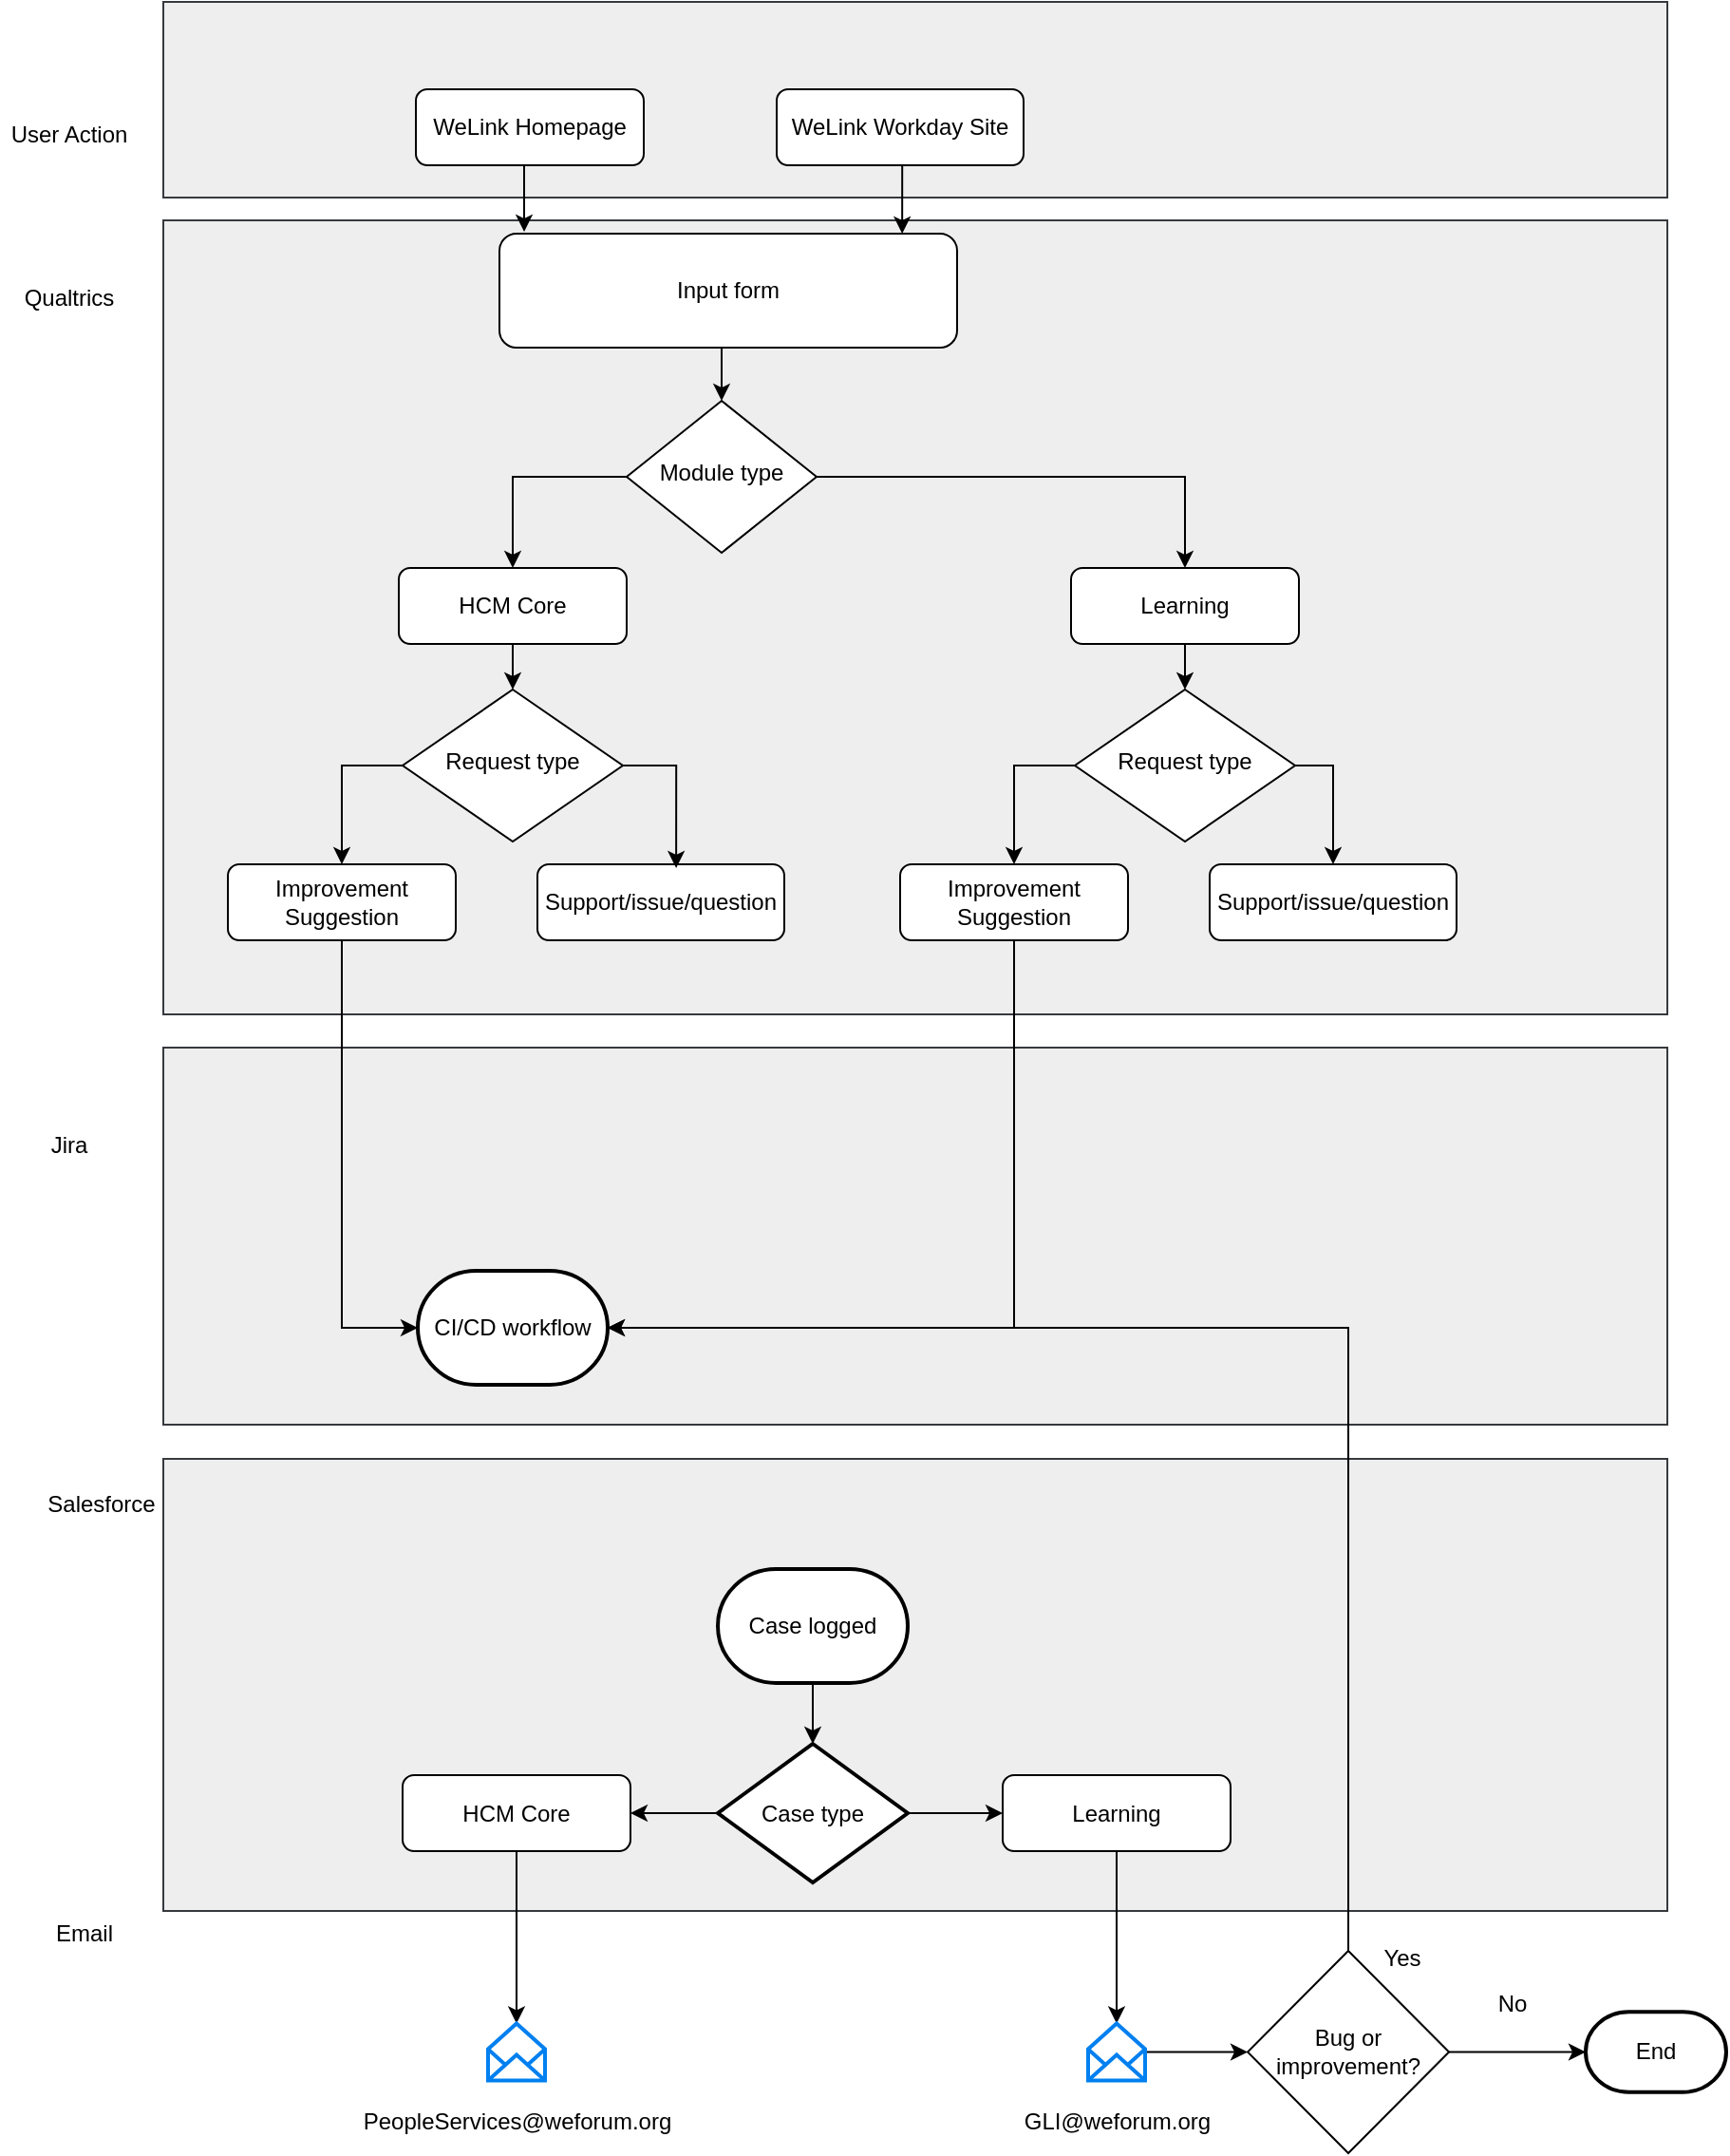 <mxfile version="13.7.7" type="github">
  <diagram id="C5RBs43oDa-KdzZeNtuy" name="Page-1">
    <mxGraphModel dx="1395" dy="872" grid="0" gridSize="10" guides="1" tooltips="1" connect="1" arrows="1" fold="1" page="0" pageScale="1" pageWidth="827" pageHeight="1169" math="0" shadow="0">
      <root>
        <mxCell id="WIyWlLk6GJQsqaUBKTNV-0" />
        <mxCell id="WIyWlLk6GJQsqaUBKTNV-1" parent="WIyWlLk6GJQsqaUBKTNV-0" />
        <mxCell id="D9vbh_8IcNv3RJt-XEtt-65" value="" style="rounded=0;whiteSpace=wrap;html=1;fillColor=#eeeeee;strokeColor=#36393d;" vertex="1" parent="WIyWlLk6GJQsqaUBKTNV-1">
          <mxGeometry x="96" y="828" width="792" height="238" as="geometry" />
        </mxCell>
        <mxCell id="D9vbh_8IcNv3RJt-XEtt-64" value="" style="rounded=0;whiteSpace=wrap;html=1;fillColor=#eeeeee;strokeColor=#36393d;" vertex="1" parent="WIyWlLk6GJQsqaUBKTNV-1">
          <mxGeometry x="96" y="611.5" width="792" height="198.5" as="geometry" />
        </mxCell>
        <mxCell id="D9vbh_8IcNv3RJt-XEtt-63" value="" style="rounded=0;whiteSpace=wrap;html=1;fillColor=#eeeeee;strokeColor=#36393d;" vertex="1" parent="WIyWlLk6GJQsqaUBKTNV-1">
          <mxGeometry x="96" y="176" width="792" height="418" as="geometry" />
        </mxCell>
        <mxCell id="D9vbh_8IcNv3RJt-XEtt-62" value="" style="rounded=0;whiteSpace=wrap;html=1;fillColor=#eeeeee;strokeColor=#36393d;" vertex="1" parent="WIyWlLk6GJQsqaUBKTNV-1">
          <mxGeometry x="96" y="61" width="792" height="103" as="geometry" />
        </mxCell>
        <mxCell id="D9vbh_8IcNv3RJt-XEtt-20" style="edgeStyle=orthogonalEdgeStyle;rounded=0;orthogonalLoop=1;jettySize=auto;html=1;exitX=0.5;exitY=1;exitDx=0;exitDy=0;entryX=0.054;entryY=-0.017;entryDx=0;entryDy=0;entryPerimeter=0;" edge="1" parent="WIyWlLk6GJQsqaUBKTNV-1" source="WIyWlLk6GJQsqaUBKTNV-3" target="D9vbh_8IcNv3RJt-XEtt-14">
          <mxGeometry relative="1" as="geometry" />
        </mxCell>
        <mxCell id="WIyWlLk6GJQsqaUBKTNV-3" value="WeLink Homepage" style="rounded=1;whiteSpace=wrap;html=1;fontSize=12;glass=0;strokeWidth=1;shadow=0;" parent="WIyWlLk6GJQsqaUBKTNV-1" vertex="1">
          <mxGeometry x="229" y="107" width="120" height="40" as="geometry" />
        </mxCell>
        <mxCell id="WIyWlLk6GJQsqaUBKTNV-7" value="Support/issue/question" style="rounded=1;whiteSpace=wrap;html=1;fontSize=12;glass=0;strokeWidth=1;shadow=0;" parent="WIyWlLk6GJQsqaUBKTNV-1" vertex="1">
          <mxGeometry x="293" y="515" width="130" height="40" as="geometry" />
        </mxCell>
        <mxCell id="D9vbh_8IcNv3RJt-XEtt-16" style="edgeStyle=orthogonalEdgeStyle;rounded=0;orthogonalLoop=1;jettySize=auto;html=1;exitX=1;exitY=0.5;exitDx=0;exitDy=0;entryX=0.5;entryY=0;entryDx=0;entryDy=0;" edge="1" parent="WIyWlLk6GJQsqaUBKTNV-1" source="WIyWlLk6GJQsqaUBKTNV-10" target="D9vbh_8IcNv3RJt-XEtt-15">
          <mxGeometry relative="1" as="geometry" />
        </mxCell>
        <mxCell id="D9vbh_8IcNv3RJt-XEtt-17" style="edgeStyle=orthogonalEdgeStyle;rounded=0;orthogonalLoop=1;jettySize=auto;html=1;exitX=0;exitY=0.5;exitDx=0;exitDy=0;entryX=0.5;entryY=0;entryDx=0;entryDy=0;" edge="1" parent="WIyWlLk6GJQsqaUBKTNV-1" source="WIyWlLk6GJQsqaUBKTNV-10" target="WIyWlLk6GJQsqaUBKTNV-12">
          <mxGeometry relative="1" as="geometry" />
        </mxCell>
        <mxCell id="WIyWlLk6GJQsqaUBKTNV-10" value="Module type" style="rhombus;whiteSpace=wrap;html=1;shadow=0;fontFamily=Helvetica;fontSize=12;align=center;strokeWidth=1;spacing=6;spacingTop=-4;" parent="WIyWlLk6GJQsqaUBKTNV-1" vertex="1">
          <mxGeometry x="340" y="271" width="100" height="80" as="geometry" />
        </mxCell>
        <mxCell id="D9vbh_8IcNv3RJt-XEtt-36" style="edgeStyle=orthogonalEdgeStyle;rounded=0;orthogonalLoop=1;jettySize=auto;html=1;exitX=0.5;exitY=1;exitDx=0;exitDy=0;entryX=0;entryY=0.5;entryDx=0;entryDy=0;entryPerimeter=0;" edge="1" parent="WIyWlLk6GJQsqaUBKTNV-1" source="WIyWlLk6GJQsqaUBKTNV-11" target="D9vbh_8IcNv3RJt-XEtt-32">
          <mxGeometry relative="1" as="geometry" />
        </mxCell>
        <mxCell id="WIyWlLk6GJQsqaUBKTNV-11" value="Improvement Suggestion" style="rounded=1;whiteSpace=wrap;html=1;fontSize=12;glass=0;strokeWidth=1;shadow=0;" parent="WIyWlLk6GJQsqaUBKTNV-1" vertex="1">
          <mxGeometry x="130" y="515" width="120" height="40" as="geometry" />
        </mxCell>
        <mxCell id="D9vbh_8IcNv3RJt-XEtt-24" style="edgeStyle=orthogonalEdgeStyle;rounded=0;orthogonalLoop=1;jettySize=auto;html=1;exitX=0.5;exitY=1;exitDx=0;exitDy=0;entryX=0.5;entryY=0;entryDx=0;entryDy=0;" edge="1" parent="WIyWlLk6GJQsqaUBKTNV-1" source="WIyWlLk6GJQsqaUBKTNV-12" target="D9vbh_8IcNv3RJt-XEtt-21">
          <mxGeometry relative="1" as="geometry" />
        </mxCell>
        <mxCell id="WIyWlLk6GJQsqaUBKTNV-12" value="HCM Core" style="rounded=1;whiteSpace=wrap;html=1;fontSize=12;glass=0;strokeWidth=1;shadow=0;" parent="WIyWlLk6GJQsqaUBKTNV-1" vertex="1">
          <mxGeometry x="220" y="359" width="120" height="40" as="geometry" />
        </mxCell>
        <mxCell id="D9vbh_8IcNv3RJt-XEtt-19" style="edgeStyle=orthogonalEdgeStyle;rounded=0;orthogonalLoop=1;jettySize=auto;html=1;exitX=0.5;exitY=1;exitDx=0;exitDy=0;entryX=0.88;entryY=0;entryDx=0;entryDy=0;entryPerimeter=0;" edge="1" parent="WIyWlLk6GJQsqaUBKTNV-1" source="D9vbh_8IcNv3RJt-XEtt-0" target="D9vbh_8IcNv3RJt-XEtt-14">
          <mxGeometry relative="1" as="geometry" />
        </mxCell>
        <mxCell id="D9vbh_8IcNv3RJt-XEtt-0" value="WeLink Workday Site" style="rounded=1;whiteSpace=wrap;html=1;fontSize=12;glass=0;strokeWidth=1;shadow=0;" vertex="1" parent="WIyWlLk6GJQsqaUBKTNV-1">
          <mxGeometry x="419" y="107" width="130" height="40" as="geometry" />
        </mxCell>
        <mxCell id="D9vbh_8IcNv3RJt-XEtt-12" value="User Action" style="text;html=1;align=center;verticalAlign=middle;resizable=0;points=[];autosize=1;" vertex="1" parent="WIyWlLk6GJQsqaUBKTNV-1">
          <mxGeometry x="10" y="122" width="71" height="18" as="geometry" />
        </mxCell>
        <mxCell id="D9vbh_8IcNv3RJt-XEtt-13" value="Qualtrics" style="text;html=1;align=center;verticalAlign=middle;resizable=0;points=[];autosize=1;" vertex="1" parent="WIyWlLk6GJQsqaUBKTNV-1">
          <mxGeometry x="17" y="208" width="57" height="18" as="geometry" />
        </mxCell>
        <mxCell id="D9vbh_8IcNv3RJt-XEtt-18" style="edgeStyle=orthogonalEdgeStyle;rounded=0;orthogonalLoop=1;jettySize=auto;html=1;exitX=0.5;exitY=1;exitDx=0;exitDy=0;entryX=0.5;entryY=0;entryDx=0;entryDy=0;" edge="1" parent="WIyWlLk6GJQsqaUBKTNV-1" source="D9vbh_8IcNv3RJt-XEtt-14" target="WIyWlLk6GJQsqaUBKTNV-10">
          <mxGeometry relative="1" as="geometry" />
        </mxCell>
        <mxCell id="D9vbh_8IcNv3RJt-XEtt-14" value="Input form" style="rounded=1;whiteSpace=wrap;html=1;" vertex="1" parent="WIyWlLk6GJQsqaUBKTNV-1">
          <mxGeometry x="273" y="183" width="241" height="60" as="geometry" />
        </mxCell>
        <mxCell id="D9vbh_8IcNv3RJt-XEtt-28" style="edgeStyle=orthogonalEdgeStyle;rounded=0;orthogonalLoop=1;jettySize=auto;html=1;exitX=0.5;exitY=1;exitDx=0;exitDy=0;entryX=0.5;entryY=0;entryDx=0;entryDy=0;" edge="1" parent="WIyWlLk6GJQsqaUBKTNV-1" source="D9vbh_8IcNv3RJt-XEtt-15" target="D9vbh_8IcNv3RJt-XEtt-27">
          <mxGeometry relative="1" as="geometry" />
        </mxCell>
        <mxCell id="D9vbh_8IcNv3RJt-XEtt-15" value="Learning" style="rounded=1;whiteSpace=wrap;html=1;fontSize=12;glass=0;strokeWidth=1;shadow=0;" vertex="1" parent="WIyWlLk6GJQsqaUBKTNV-1">
          <mxGeometry x="574" y="359" width="120" height="40" as="geometry" />
        </mxCell>
        <mxCell id="D9vbh_8IcNv3RJt-XEtt-22" style="edgeStyle=orthogonalEdgeStyle;rounded=0;orthogonalLoop=1;jettySize=auto;html=1;exitX=0;exitY=0.5;exitDx=0;exitDy=0;entryX=0.5;entryY=0;entryDx=0;entryDy=0;" edge="1" parent="WIyWlLk6GJQsqaUBKTNV-1" source="D9vbh_8IcNv3RJt-XEtt-21" target="WIyWlLk6GJQsqaUBKTNV-11">
          <mxGeometry relative="1" as="geometry" />
        </mxCell>
        <mxCell id="D9vbh_8IcNv3RJt-XEtt-23" style="edgeStyle=orthogonalEdgeStyle;rounded=0;orthogonalLoop=1;jettySize=auto;html=1;exitX=1;exitY=0.5;exitDx=0;exitDy=0;entryX=0.562;entryY=0.05;entryDx=0;entryDy=0;entryPerimeter=0;" edge="1" parent="WIyWlLk6GJQsqaUBKTNV-1" source="D9vbh_8IcNv3RJt-XEtt-21" target="WIyWlLk6GJQsqaUBKTNV-7">
          <mxGeometry relative="1" as="geometry" />
        </mxCell>
        <mxCell id="D9vbh_8IcNv3RJt-XEtt-21" value="Request type" style="rhombus;whiteSpace=wrap;html=1;shadow=0;fontFamily=Helvetica;fontSize=12;align=center;strokeWidth=1;spacing=6;spacingTop=-4;" vertex="1" parent="WIyWlLk6GJQsqaUBKTNV-1">
          <mxGeometry x="222" y="423" width="116" height="80" as="geometry" />
        </mxCell>
        <mxCell id="D9vbh_8IcNv3RJt-XEtt-25" value="Support/issue/question" style="rounded=1;whiteSpace=wrap;html=1;fontSize=12;glass=0;strokeWidth=1;shadow=0;" vertex="1" parent="WIyWlLk6GJQsqaUBKTNV-1">
          <mxGeometry x="647" y="515" width="130" height="40" as="geometry" />
        </mxCell>
        <mxCell id="D9vbh_8IcNv3RJt-XEtt-37" style="edgeStyle=orthogonalEdgeStyle;rounded=0;orthogonalLoop=1;jettySize=auto;html=1;exitX=0.5;exitY=1;exitDx=0;exitDy=0;entryX=1;entryY=0.5;entryDx=0;entryDy=0;entryPerimeter=0;" edge="1" parent="WIyWlLk6GJQsqaUBKTNV-1" source="D9vbh_8IcNv3RJt-XEtt-26" target="D9vbh_8IcNv3RJt-XEtt-32">
          <mxGeometry relative="1" as="geometry" />
        </mxCell>
        <mxCell id="D9vbh_8IcNv3RJt-XEtt-26" value="Improvement Suggestion" style="rounded=1;whiteSpace=wrap;html=1;fontSize=12;glass=0;strokeWidth=1;shadow=0;" vertex="1" parent="WIyWlLk6GJQsqaUBKTNV-1">
          <mxGeometry x="484" y="515" width="120" height="40" as="geometry" />
        </mxCell>
        <mxCell id="D9vbh_8IcNv3RJt-XEtt-29" style="edgeStyle=orthogonalEdgeStyle;rounded=0;orthogonalLoop=1;jettySize=auto;html=1;exitX=0;exitY=0.5;exitDx=0;exitDy=0;entryX=0.5;entryY=0;entryDx=0;entryDy=0;" edge="1" parent="WIyWlLk6GJQsqaUBKTNV-1" source="D9vbh_8IcNv3RJt-XEtt-27" target="D9vbh_8IcNv3RJt-XEtt-26">
          <mxGeometry relative="1" as="geometry" />
        </mxCell>
        <mxCell id="D9vbh_8IcNv3RJt-XEtt-30" style="edgeStyle=orthogonalEdgeStyle;rounded=0;orthogonalLoop=1;jettySize=auto;html=1;exitX=1;exitY=0.5;exitDx=0;exitDy=0;" edge="1" parent="WIyWlLk6GJQsqaUBKTNV-1" source="D9vbh_8IcNv3RJt-XEtt-27" target="D9vbh_8IcNv3RJt-XEtt-25">
          <mxGeometry relative="1" as="geometry" />
        </mxCell>
        <mxCell id="D9vbh_8IcNv3RJt-XEtt-27" value="Request type" style="rhombus;whiteSpace=wrap;html=1;shadow=0;fontFamily=Helvetica;fontSize=12;align=center;strokeWidth=1;spacing=6;spacingTop=-4;" vertex="1" parent="WIyWlLk6GJQsqaUBKTNV-1">
          <mxGeometry x="576" y="423" width="116" height="80" as="geometry" />
        </mxCell>
        <mxCell id="D9vbh_8IcNv3RJt-XEtt-31" value="Jira" style="text;html=1;align=center;verticalAlign=middle;resizable=0;points=[];autosize=1;" vertex="1" parent="WIyWlLk6GJQsqaUBKTNV-1">
          <mxGeometry x="31" y="654" width="29" height="18" as="geometry" />
        </mxCell>
        <mxCell id="D9vbh_8IcNv3RJt-XEtt-32" value="CI/CD workflow" style="strokeWidth=2;html=1;shape=mxgraph.flowchart.terminator;whiteSpace=wrap;" vertex="1" parent="WIyWlLk6GJQsqaUBKTNV-1">
          <mxGeometry x="230" y="729" width="100" height="60" as="geometry" />
        </mxCell>
        <mxCell id="D9vbh_8IcNv3RJt-XEtt-33" value="Salesforce" style="text;html=1;align=center;verticalAlign=middle;resizable=0;points=[];autosize=1;" vertex="1" parent="WIyWlLk6GJQsqaUBKTNV-1">
          <mxGeometry x="29" y="843" width="67" height="18" as="geometry" />
        </mxCell>
        <mxCell id="D9vbh_8IcNv3RJt-XEtt-42" style="edgeStyle=orthogonalEdgeStyle;rounded=0;orthogonalLoop=1;jettySize=auto;html=1;exitX=0.5;exitY=1;exitDx=0;exitDy=0;exitPerimeter=0;entryX=0.5;entryY=0;entryDx=0;entryDy=0;entryPerimeter=0;" edge="1" parent="WIyWlLk6GJQsqaUBKTNV-1" source="D9vbh_8IcNv3RJt-XEtt-34" target="D9vbh_8IcNv3RJt-XEtt-40">
          <mxGeometry relative="1" as="geometry" />
        </mxCell>
        <mxCell id="D9vbh_8IcNv3RJt-XEtt-34" value="Case logged" style="strokeWidth=2;html=1;shape=mxgraph.flowchart.terminator;whiteSpace=wrap;" vertex="1" parent="WIyWlLk6GJQsqaUBKTNV-1">
          <mxGeometry x="388" y="886" width="100" height="60" as="geometry" />
        </mxCell>
        <mxCell id="D9vbh_8IcNv3RJt-XEtt-35" value="Email" style="text;html=1;align=center;verticalAlign=middle;resizable=0;points=[];autosize=1;" vertex="1" parent="WIyWlLk6GJQsqaUBKTNV-1">
          <mxGeometry x="34" y="1069" width="40" height="18" as="geometry" />
        </mxCell>
        <mxCell id="D9vbh_8IcNv3RJt-XEtt-45" style="edgeStyle=orthogonalEdgeStyle;rounded=0;orthogonalLoop=1;jettySize=auto;html=1;exitX=1;exitY=0.5;exitDx=0;exitDy=0;exitPerimeter=0;entryX=0;entryY=0.5;entryDx=0;entryDy=0;" edge="1" parent="WIyWlLk6GJQsqaUBKTNV-1" source="D9vbh_8IcNv3RJt-XEtt-40" target="D9vbh_8IcNv3RJt-XEtt-44">
          <mxGeometry relative="1" as="geometry" />
        </mxCell>
        <mxCell id="D9vbh_8IcNv3RJt-XEtt-46" style="edgeStyle=orthogonalEdgeStyle;rounded=0;orthogonalLoop=1;jettySize=auto;html=1;exitX=0;exitY=0.5;exitDx=0;exitDy=0;exitPerimeter=0;entryX=1;entryY=0.5;entryDx=0;entryDy=0;" edge="1" parent="WIyWlLk6GJQsqaUBKTNV-1" source="D9vbh_8IcNv3RJt-XEtt-40" target="D9vbh_8IcNv3RJt-XEtt-43">
          <mxGeometry relative="1" as="geometry" />
        </mxCell>
        <mxCell id="D9vbh_8IcNv3RJt-XEtt-40" value="Case type" style="strokeWidth=2;html=1;shape=mxgraph.flowchart.decision;whiteSpace=wrap;" vertex="1" parent="WIyWlLk6GJQsqaUBKTNV-1">
          <mxGeometry x="388" y="978" width="100" height="73" as="geometry" />
        </mxCell>
        <mxCell id="D9vbh_8IcNv3RJt-XEtt-51" style="edgeStyle=orthogonalEdgeStyle;rounded=0;orthogonalLoop=1;jettySize=auto;html=1;exitX=0.5;exitY=1;exitDx=0;exitDy=0;" edge="1" parent="WIyWlLk6GJQsqaUBKTNV-1" source="D9vbh_8IcNv3RJt-XEtt-43" target="D9vbh_8IcNv3RJt-XEtt-47">
          <mxGeometry relative="1" as="geometry" />
        </mxCell>
        <mxCell id="D9vbh_8IcNv3RJt-XEtt-43" value="HCM Core" style="rounded=1;whiteSpace=wrap;html=1;fontSize=12;glass=0;strokeWidth=1;shadow=0;" vertex="1" parent="WIyWlLk6GJQsqaUBKTNV-1">
          <mxGeometry x="222" y="994.5" width="120" height="40" as="geometry" />
        </mxCell>
        <mxCell id="D9vbh_8IcNv3RJt-XEtt-52" style="edgeStyle=orthogonalEdgeStyle;rounded=0;orthogonalLoop=1;jettySize=auto;html=1;exitX=0.5;exitY=1;exitDx=0;exitDy=0;" edge="1" parent="WIyWlLk6GJQsqaUBKTNV-1" source="D9vbh_8IcNv3RJt-XEtt-44" target="D9vbh_8IcNv3RJt-XEtt-48">
          <mxGeometry relative="1" as="geometry" />
        </mxCell>
        <mxCell id="D9vbh_8IcNv3RJt-XEtt-44" value="Learning" style="rounded=1;whiteSpace=wrap;html=1;fontSize=12;glass=0;strokeWidth=1;shadow=0;" vertex="1" parent="WIyWlLk6GJQsqaUBKTNV-1">
          <mxGeometry x="538" y="994.5" width="120" height="40" as="geometry" />
        </mxCell>
        <mxCell id="D9vbh_8IcNv3RJt-XEtt-47" value="" style="html=1;verticalLabelPosition=bottom;align=center;labelBackgroundColor=#ffffff;verticalAlign=top;strokeWidth=2;strokeColor=#0080F0;shadow=0;dashed=0;shape=mxgraph.ios7.icons.envelope_(empty);" vertex="1" parent="WIyWlLk6GJQsqaUBKTNV-1">
          <mxGeometry x="267" y="1125.25" width="30" height="30" as="geometry" />
        </mxCell>
        <mxCell id="D9vbh_8IcNv3RJt-XEtt-55" style="edgeStyle=orthogonalEdgeStyle;rounded=0;orthogonalLoop=1;jettySize=auto;html=1;" edge="1" parent="WIyWlLk6GJQsqaUBKTNV-1" source="D9vbh_8IcNv3RJt-XEtt-48" target="D9vbh_8IcNv3RJt-XEtt-53">
          <mxGeometry relative="1" as="geometry" />
        </mxCell>
        <mxCell id="D9vbh_8IcNv3RJt-XEtt-48" value="" style="html=1;verticalLabelPosition=bottom;align=center;labelBackgroundColor=#ffffff;verticalAlign=top;strokeWidth=2;strokeColor=#0080F0;shadow=0;dashed=0;shape=mxgraph.ios7.icons.envelope_(empty);" vertex="1" parent="WIyWlLk6GJQsqaUBKTNV-1">
          <mxGeometry x="583" y="1125.25" width="30" height="30" as="geometry" />
        </mxCell>
        <mxCell id="D9vbh_8IcNv3RJt-XEtt-49" value="PeopleServices@weforum.org" style="text;html=1;align=center;verticalAlign=middle;resizable=0;points=[];autosize=1;" vertex="1" parent="WIyWlLk6GJQsqaUBKTNV-1">
          <mxGeometry x="196" y="1168" width="172" height="18" as="geometry" />
        </mxCell>
        <mxCell id="D9vbh_8IcNv3RJt-XEtt-50" value="GLI@weforum.org" style="text;html=1;align=center;verticalAlign=middle;resizable=0;points=[];autosize=1;" vertex="1" parent="WIyWlLk6GJQsqaUBKTNV-1">
          <mxGeometry x="544" y="1168" width="108" height="18" as="geometry" />
        </mxCell>
        <mxCell id="D9vbh_8IcNv3RJt-XEtt-54" style="edgeStyle=orthogonalEdgeStyle;rounded=0;orthogonalLoop=1;jettySize=auto;html=1;exitX=1;exitY=0.5;exitDx=0;exitDy=0;entryX=0;entryY=0.5;entryDx=0;entryDy=0;entryPerimeter=0;" edge="1" parent="WIyWlLk6GJQsqaUBKTNV-1" source="D9vbh_8IcNv3RJt-XEtt-53" target="D9vbh_8IcNv3RJt-XEtt-58">
          <mxGeometry relative="1" as="geometry">
            <mxPoint x="842" y="1102" as="targetPoint" />
          </mxGeometry>
        </mxCell>
        <mxCell id="D9vbh_8IcNv3RJt-XEtt-59" style="edgeStyle=orthogonalEdgeStyle;rounded=0;orthogonalLoop=1;jettySize=auto;html=1;exitX=0.5;exitY=0;exitDx=0;exitDy=0;entryX=1;entryY=0.5;entryDx=0;entryDy=0;entryPerimeter=0;" edge="1" parent="WIyWlLk6GJQsqaUBKTNV-1" source="D9vbh_8IcNv3RJt-XEtt-53" target="D9vbh_8IcNv3RJt-XEtt-32">
          <mxGeometry relative="1" as="geometry" />
        </mxCell>
        <mxCell id="D9vbh_8IcNv3RJt-XEtt-53" value="Bug or improvement?" style="rhombus;whiteSpace=wrap;html=1;" vertex="1" parent="WIyWlLk6GJQsqaUBKTNV-1">
          <mxGeometry x="667" y="1087" width="106" height="106.5" as="geometry" />
        </mxCell>
        <mxCell id="D9vbh_8IcNv3RJt-XEtt-56" value="No" style="text;html=1;align=center;verticalAlign=middle;resizable=0;points=[];autosize=1;" vertex="1" parent="WIyWlLk6GJQsqaUBKTNV-1">
          <mxGeometry x="793" y="1106" width="25" height="18" as="geometry" />
        </mxCell>
        <mxCell id="D9vbh_8IcNv3RJt-XEtt-58" value="End" style="strokeWidth=2;html=1;shape=mxgraph.flowchart.terminator;whiteSpace=wrap;" vertex="1" parent="WIyWlLk6GJQsqaUBKTNV-1">
          <mxGeometry x="845" y="1119.12" width="74" height="42.25" as="geometry" />
        </mxCell>
        <mxCell id="D9vbh_8IcNv3RJt-XEtt-60" value="Yes" style="text;html=1;align=center;verticalAlign=middle;resizable=0;points=[];autosize=1;" vertex="1" parent="WIyWlLk6GJQsqaUBKTNV-1">
          <mxGeometry x="733" y="1082" width="30" height="18" as="geometry" />
        </mxCell>
      </root>
    </mxGraphModel>
  </diagram>
</mxfile>
